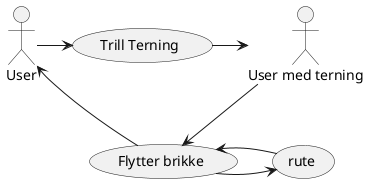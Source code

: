 @startuml
:User: -right-> (Trill Terning)
(Trill Terning) -right-> :User med terning:
:User med terning: -down-> (Flytter brikke)
(Flytter brikke) -> (rute)
(rute) -> (Flytter brikke)
(Flytter brikke) -> User
@enduml